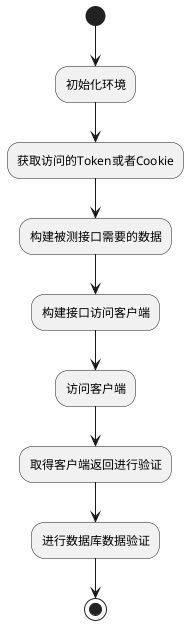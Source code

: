 @startuml
(*)  --> "初始化环境"
--> 获取访问的Token或者Cookie
--> 构建被测接口需要的数据
--> "构建接口访问客户端"
--> "访问客户端"
--> "取得客户端返回进行验证"
--> "进行数据库数据验证"
-->(*)
@enduml
